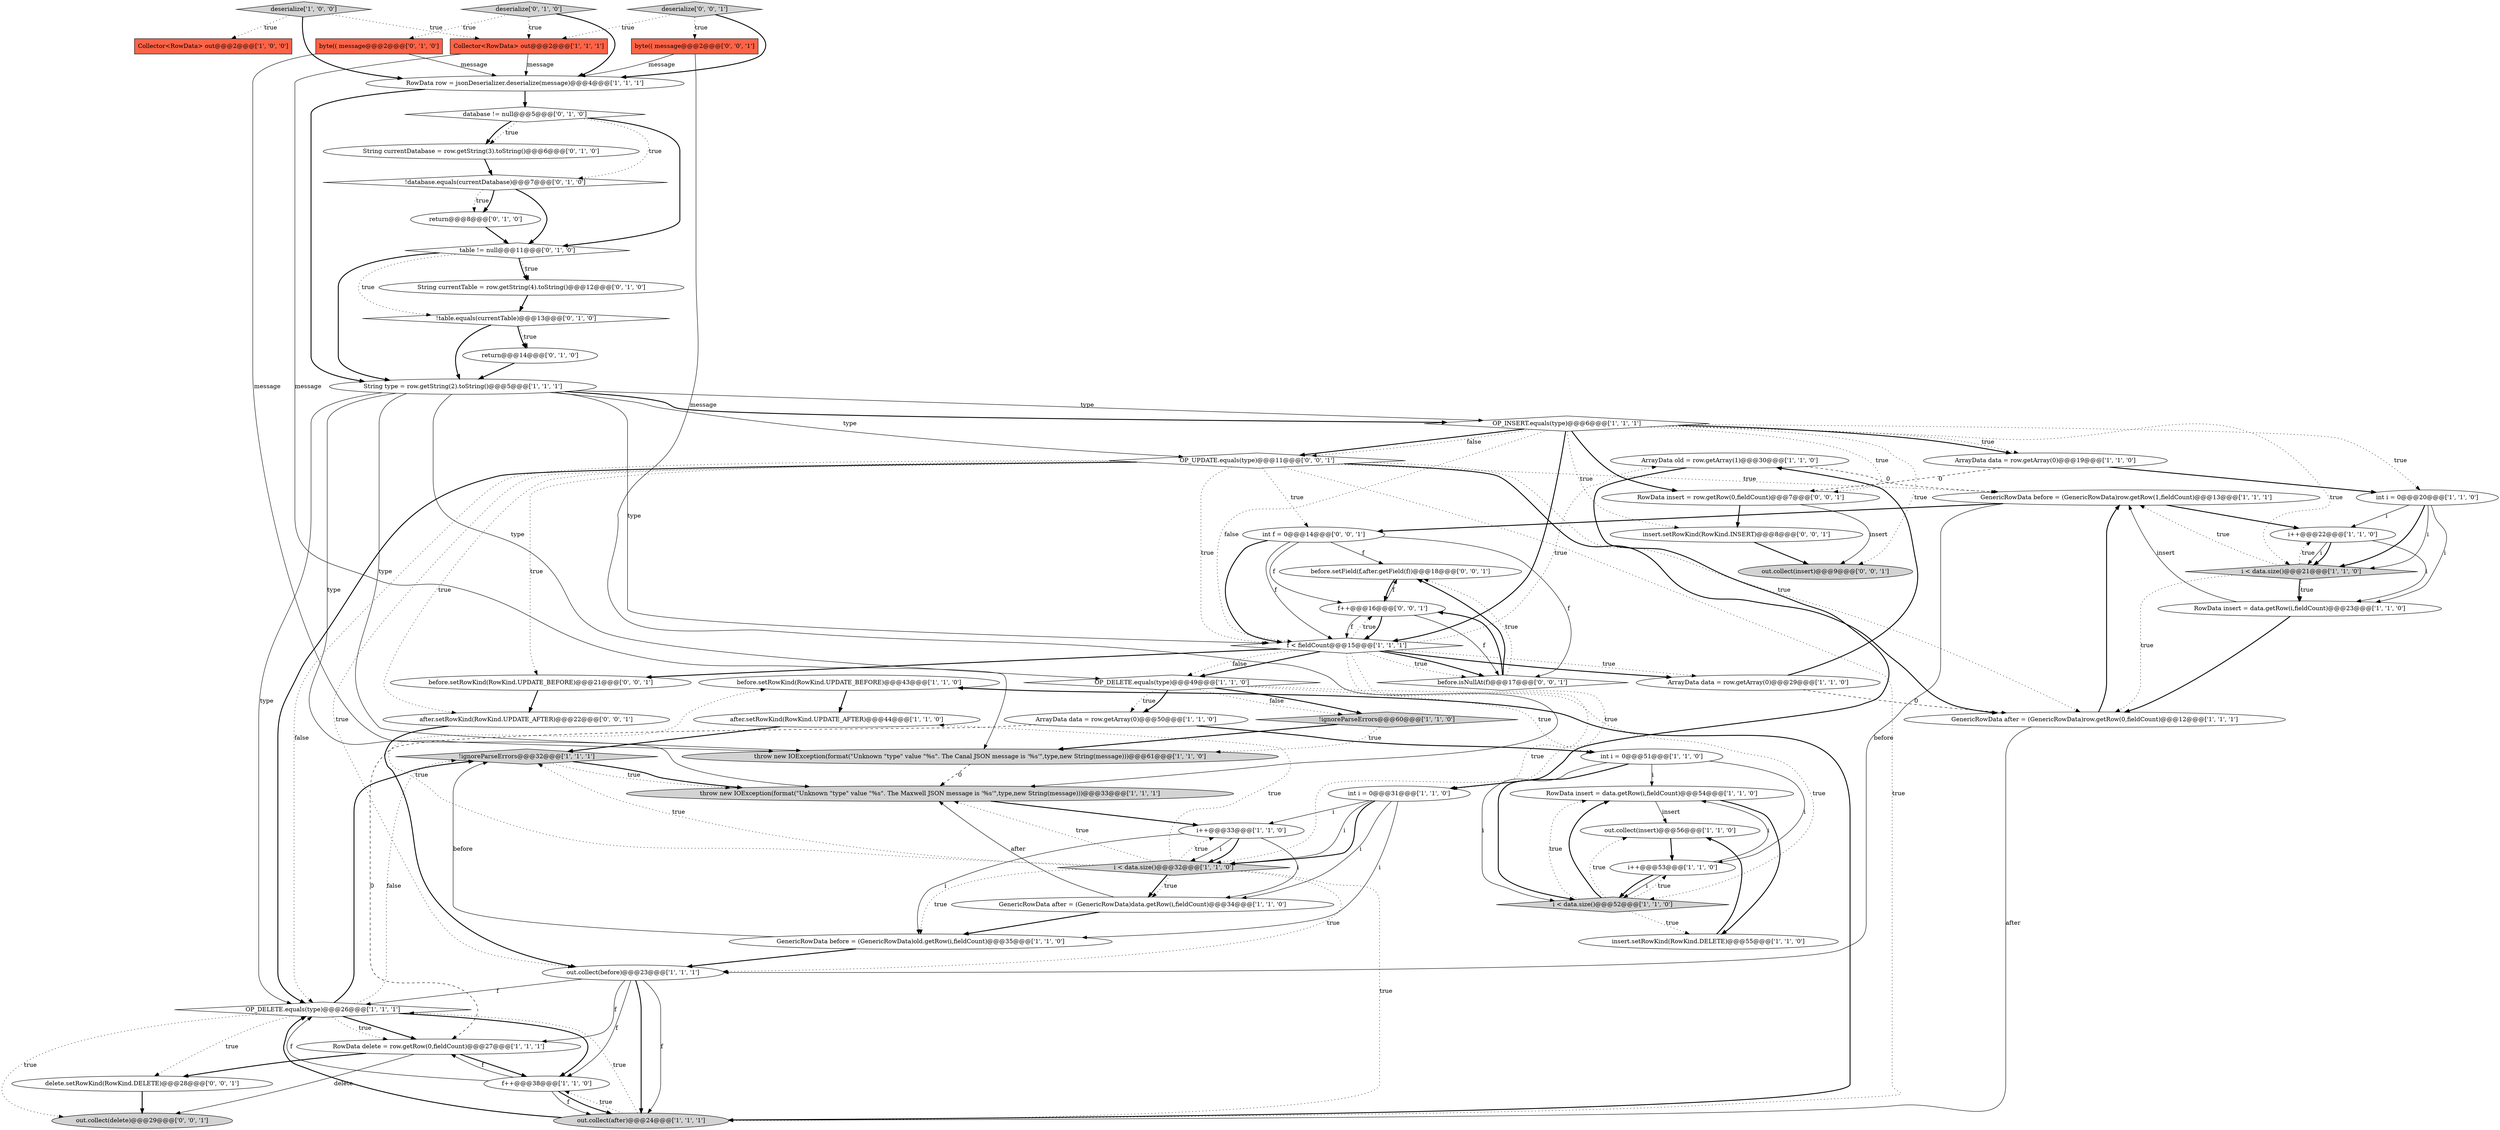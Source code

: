 digraph {
17 [style = filled, label = "before.setRowKind(RowKind.UPDATE_BEFORE)@@@43@@@['1', '1', '0']", fillcolor = white, shape = ellipse image = "AAA0AAABBB1BBB"];
6 [style = filled, label = "throw new IOException(format(\"Unknown \"type\" value \"%s\". The Canal JSON message is '%s'\",type,new String(message)))@@@61@@@['1', '1', '0']", fillcolor = lightgray, shape = ellipse image = "AAA0AAABBB1BBB"];
55 [style = filled, label = "deserialize['0', '0', '1']", fillcolor = lightgray, shape = diamond image = "AAA0AAABBB3BBB"];
36 [style = filled, label = "OP_DELETE.equals(type)@@@26@@@['1', '1', '1']", fillcolor = white, shape = diamond image = "AAA0AAABBB1BBB"];
16 [style = filled, label = "i++@@@22@@@['1', '1', '0']", fillcolor = white, shape = ellipse image = "AAA0AAABBB1BBB"];
60 [style = filled, label = "out.collect(insert)@@@9@@@['0', '0', '1']", fillcolor = lightgray, shape = ellipse image = "AAA0AAABBB3BBB"];
41 [style = filled, label = "return@@@8@@@['0', '1', '0']", fillcolor = white, shape = ellipse image = "AAA1AAABBB2BBB"];
40 [style = filled, label = "database != null@@@5@@@['0', '1', '0']", fillcolor = white, shape = diamond image = "AAA1AAABBB2BBB"];
13 [style = filled, label = "Collector<RowData> out@@@2@@@['1', '1', '1']", fillcolor = tomato, shape = box image = "AAA0AAABBB1BBB"];
25 [style = filled, label = "RowData insert = data.getRow(i,fieldCount)@@@54@@@['1', '1', '0']", fillcolor = white, shape = ellipse image = "AAA0AAABBB1BBB"];
61 [style = filled, label = "out.collect(delete)@@@29@@@['0', '0', '1']", fillcolor = lightgray, shape = ellipse image = "AAA0AAABBB3BBB"];
11 [style = filled, label = "Collector<RowData> out@@@2@@@['1', '0', '0']", fillcolor = tomato, shape = box image = "AAA0AAABBB1BBB"];
53 [style = filled, label = "before.setField(f,after.getField(f))@@@18@@@['0', '0', '1']", fillcolor = white, shape = ellipse image = "AAA0AAABBB3BBB"];
48 [style = filled, label = "deserialize['0', '1', '0']", fillcolor = lightgray, shape = diamond image = "AAA0AAABBB2BBB"];
33 [style = filled, label = "GenericRowData before = (GenericRowData)old.getRow(i,fieldCount)@@@35@@@['1', '1', '0']", fillcolor = white, shape = ellipse image = "AAA0AAABBB1BBB"];
20 [style = filled, label = "OP_INSERT.equals(type)@@@6@@@['1', '1', '1']", fillcolor = white, shape = diamond image = "AAA0AAABBB1BBB"];
52 [style = filled, label = "before.isNullAt(f)@@@17@@@['0', '0', '1']", fillcolor = white, shape = diamond image = "AAA0AAABBB3BBB"];
32 [style = filled, label = "ArrayData old = row.getArray(1)@@@30@@@['1', '1', '0']", fillcolor = white, shape = ellipse image = "AAA0AAABBB1BBB"];
4 [style = filled, label = "f < fieldCount@@@15@@@['1', '1', '1']", fillcolor = white, shape = diamond image = "AAA0AAABBB1BBB"];
23 [style = filled, label = "ArrayData data = row.getArray(0)@@@50@@@['1', '1', '0']", fillcolor = white, shape = ellipse image = "AAA0AAABBB1BBB"];
57 [style = filled, label = "byte(( message@@@2@@@['0', '0', '1']", fillcolor = tomato, shape = box image = "AAA0AAABBB3BBB"];
0 [style = filled, label = "GenericRowData before = (GenericRowData)row.getRow(1,fieldCount)@@@13@@@['1', '1', '1']", fillcolor = white, shape = ellipse image = "AAA0AAABBB1BBB"];
43 [style = filled, label = "table != null@@@11@@@['0', '1', '0']", fillcolor = white, shape = diamond image = "AAA1AAABBB2BBB"];
19 [style = filled, label = "after.setRowKind(RowKind.UPDATE_AFTER)@@@44@@@['1', '1', '0']", fillcolor = white, shape = ellipse image = "AAA0AAABBB1BBB"];
38 [style = filled, label = "RowData delete = row.getRow(0,fieldCount)@@@27@@@['1', '1', '1']", fillcolor = white, shape = ellipse image = "AAA0AAABBB1BBB"];
51 [style = filled, label = "f++@@@16@@@['0', '0', '1']", fillcolor = white, shape = ellipse image = "AAA0AAABBB3BBB"];
59 [style = filled, label = "int f = 0@@@14@@@['0', '0', '1']", fillcolor = white, shape = ellipse image = "AAA0AAABBB3BBB"];
15 [style = filled, label = "RowData insert = data.getRow(i,fieldCount)@@@23@@@['1', '1', '0']", fillcolor = white, shape = ellipse image = "AAA0AAABBB1BBB"];
39 [style = filled, label = "i < data.size()@@@32@@@['1', '1', '0']", fillcolor = lightgray, shape = diamond image = "AAA0AAABBB1BBB"];
12 [style = filled, label = "out.collect(insert)@@@56@@@['1', '1', '0']", fillcolor = white, shape = ellipse image = "AAA0AAABBB1BBB"];
31 [style = filled, label = "GenericRowData after = (GenericRowData)row.getRow(0,fieldCount)@@@12@@@['1', '1', '1']", fillcolor = white, shape = ellipse image = "AAA0AAABBB1BBB"];
1 [style = filled, label = "insert.setRowKind(RowKind.DELETE)@@@55@@@['1', '1', '0']", fillcolor = white, shape = ellipse image = "AAA0AAABBB1BBB"];
54 [style = filled, label = "insert.setRowKind(RowKind.INSERT)@@@8@@@['0', '0', '1']", fillcolor = white, shape = ellipse image = "AAA0AAABBB3BBB"];
2 [style = filled, label = "i++@@@33@@@['1', '1', '0']", fillcolor = white, shape = ellipse image = "AAA0AAABBB1BBB"];
29 [style = filled, label = "f++@@@38@@@['1', '1', '0']", fillcolor = white, shape = ellipse image = "AAA0AAABBB1BBB"];
7 [style = filled, label = "i < data.size()@@@52@@@['1', '1', '0']", fillcolor = lightgray, shape = diamond image = "AAA0AAABBB1BBB"];
5 [style = filled, label = "!ignoreParseErrors@@@32@@@['1', '1', '1']", fillcolor = lightgray, shape = diamond image = "AAA0AAABBB1BBB"];
45 [style = filled, label = "!table.equals(currentTable)@@@13@@@['0', '1', '0']", fillcolor = white, shape = diamond image = "AAA1AAABBB2BBB"];
46 [style = filled, label = "!database.equals(currentDatabase)@@@7@@@['0', '1', '0']", fillcolor = white, shape = diamond image = "AAA1AAABBB2BBB"];
58 [style = filled, label = "delete.setRowKind(RowKind.DELETE)@@@28@@@['0', '0', '1']", fillcolor = white, shape = ellipse image = "AAA0AAABBB3BBB"];
8 [style = filled, label = "!ignoreParseErrors@@@60@@@['1', '1', '0']", fillcolor = lightgray, shape = diamond image = "AAA0AAABBB1BBB"];
28 [style = filled, label = "int i = 0@@@31@@@['1', '1', '0']", fillcolor = white, shape = ellipse image = "AAA0AAABBB1BBB"];
34 [style = filled, label = "RowData row = jsonDeserializer.deserialize(message)@@@4@@@['1', '1', '1']", fillcolor = white, shape = ellipse image = "AAA0AAABBB1BBB"];
9 [style = filled, label = "throw new IOException(format(\"Unknown \"type\" value \"%s\". The Maxwell JSON message is '%s'\",type,new String(message)))@@@33@@@['1', '1', '1']", fillcolor = lightgray, shape = ellipse image = "AAA0AAABBB1BBB"];
30 [style = filled, label = "int i = 0@@@51@@@['1', '1', '0']", fillcolor = white, shape = ellipse image = "AAA0AAABBB1BBB"];
42 [style = filled, label = "String currentDatabase = row.getString(3).toString()@@@6@@@['0', '1', '0']", fillcolor = white, shape = ellipse image = "AAA1AAABBB2BBB"];
49 [style = filled, label = "return@@@14@@@['0', '1', '0']", fillcolor = white, shape = ellipse image = "AAA1AAABBB2BBB"];
35 [style = filled, label = "ArrayData data = row.getArray(0)@@@19@@@['1', '1', '0']", fillcolor = white, shape = ellipse image = "AAA0AAABBB1BBB"];
18 [style = filled, label = "out.collect(after)@@@24@@@['1', '1', '1']", fillcolor = lightgray, shape = ellipse image = "AAA0AAABBB1BBB"];
22 [style = filled, label = "i++@@@53@@@['1', '1', '0']", fillcolor = white, shape = ellipse image = "AAA0AAABBB1BBB"];
47 [style = filled, label = "byte(( message@@@2@@@['0', '1', '0']", fillcolor = tomato, shape = box image = "AAA0AAABBB2BBB"];
27 [style = filled, label = "ArrayData data = row.getArray(0)@@@29@@@['1', '1', '0']", fillcolor = white, shape = ellipse image = "AAA0AAABBB1BBB"];
14 [style = filled, label = "deserialize['1', '0', '0']", fillcolor = lightgray, shape = diamond image = "AAA0AAABBB1BBB"];
3 [style = filled, label = "String type = row.getString(2).toString()@@@5@@@['1', '1', '1']", fillcolor = white, shape = ellipse image = "AAA0AAABBB1BBB"];
56 [style = filled, label = "before.setRowKind(RowKind.UPDATE_BEFORE)@@@21@@@['0', '0', '1']", fillcolor = white, shape = ellipse image = "AAA0AAABBB3BBB"];
44 [style = filled, label = "String currentTable = row.getString(4).toString()@@@12@@@['0', '1', '0']", fillcolor = white, shape = ellipse image = "AAA1AAABBB2BBB"];
21 [style = filled, label = "i < data.size()@@@21@@@['1', '1', '0']", fillcolor = lightgray, shape = diamond image = "AAA0AAABBB1BBB"];
62 [style = filled, label = "after.setRowKind(RowKind.UPDATE_AFTER)@@@22@@@['0', '0', '1']", fillcolor = white, shape = ellipse image = "AAA0AAABBB3BBB"];
37 [style = filled, label = "out.collect(before)@@@23@@@['1', '1', '1']", fillcolor = white, shape = ellipse image = "AAA0AAABBB1BBB"];
24 [style = filled, label = "OP_DELETE.equals(type)@@@49@@@['1', '1', '0']", fillcolor = white, shape = diamond image = "AAA0AAABBB1BBB"];
50 [style = filled, label = "OP_UPDATE.equals(type)@@@11@@@['0', '0', '1']", fillcolor = white, shape = diamond image = "AAA0AAABBB3BBB"];
63 [style = filled, label = "RowData insert = row.getRow(0,fieldCount)@@@7@@@['0', '0', '1']", fillcolor = white, shape = ellipse image = "AAA0AAABBB3BBB"];
10 [style = filled, label = "GenericRowData after = (GenericRowData)data.getRow(i,fieldCount)@@@34@@@['1', '1', '0']", fillcolor = white, shape = ellipse image = "AAA0AAABBB1BBB"];
26 [style = filled, label = "int i = 0@@@20@@@['1', '1', '0']", fillcolor = white, shape = ellipse image = "AAA0AAABBB1BBB"];
23->30 [style = bold, label=""];
37->29 [style = solid, label="f"];
59->52 [style = solid, label="f"];
40->42 [style = dotted, label="true"];
20->21 [style = dotted, label="true"];
51->4 [style = solid, label="f"];
39->19 [style = dotted, label="true"];
27->32 [style = bold, label=""];
43->3 [style = bold, label=""];
3->20 [style = solid, label="type"];
6->9 [style = dashed, label="0"];
25->1 [style = bold, label=""];
49->3 [style = bold, label=""];
4->51 [style = dotted, label="true"];
4->24 [style = bold, label=""];
30->7 [style = bold, label=""];
32->28 [style = bold, label=""];
28->39 [style = bold, label=""];
4->39 [style = dotted, label="true"];
3->4 [style = solid, label="type"];
33->5 [style = solid, label="before"];
4->27 [style = dotted, label="true"];
26->21 [style = solid, label="i"];
59->4 [style = bold, label=""];
48->34 [style = bold, label=""];
39->5 [style = dotted, label="true"];
29->18 [style = solid, label="f"];
26->15 [style = solid, label="i"];
36->38 [style = bold, label=""];
36->58 [style = dotted, label="true"];
27->31 [style = dashed, label="0"];
2->33 [style = solid, label="i"];
52->53 [style = bold, label=""];
24->8 [style = dotted, label="false"];
35->26 [style = bold, label=""];
43->44 [style = bold, label=""];
4->28 [style = dotted, label="true"];
36->38 [style = dotted, label="true"];
21->0 [style = dotted, label="true"];
28->39 [style = solid, label="i"];
50->36 [style = dotted, label="false"];
26->21 [style = bold, label=""];
50->56 [style = dotted, label="true"];
50->59 [style = dotted, label="true"];
23->38 [style = dashed, label="0"];
22->25 [style = solid, label="i"];
19->5 [style = bold, label=""];
5->9 [style = dotted, label="true"];
1->12 [style = bold, label=""];
37->18 [style = bold, label=""];
20->4 [style = bold, label=""];
18->29 [style = dotted, label="true"];
15->31 [style = bold, label=""];
39->18 [style = dotted, label="true"];
50->31 [style = bold, label=""];
33->37 [style = bold, label=""];
21->15 [style = dotted, label="true"];
50->4 [style = dotted, label="true"];
46->41 [style = dotted, label="true"];
55->57 [style = dotted, label="true"];
29->36 [style = solid, label="f"];
53->51 [style = bold, label=""];
20->54 [style = dotted, label="true"];
24->23 [style = dotted, label="true"];
37->36 [style = solid, label="f"];
20->35 [style = bold, label=""];
52->51 [style = bold, label=""];
4->56 [style = bold, label=""];
15->0 [style = solid, label="insert"];
58->61 [style = bold, label=""];
4->52 [style = bold, label=""];
63->54 [style = bold, label=""];
57->34 [style = solid, label="message"];
45->49 [style = dotted, label="true"];
50->62 [style = dotted, label="true"];
14->34 [style = bold, label=""];
16->15 [style = solid, label="i"];
22->7 [style = solid, label="i"];
57->9 [style = solid, label="message"];
7->25 [style = dotted, label="true"];
46->41 [style = bold, label=""];
13->6 [style = solid, label="message"];
51->4 [style = bold, label=""];
7->22 [style = dotted, label="true"];
4->32 [style = dotted, label="true"];
55->13 [style = dotted, label="true"];
24->30 [style = dotted, label="true"];
3->36 [style = solid, label="type"];
39->17 [style = dotted, label="true"];
51->52 [style = solid, label="f"];
3->9 [style = solid, label="type"];
46->43 [style = bold, label=""];
51->53 [style = solid, label="f"];
50->36 [style = bold, label=""];
48->13 [style = dotted, label="true"];
40->42 [style = bold, label=""];
3->6 [style = solid, label="type"];
0->59 [style = bold, label=""];
21->15 [style = bold, label=""];
26->16 [style = solid, label="i"];
2->39 [style = bold, label=""];
50->37 [style = dotted, label="true"];
40->43 [style = bold, label=""];
24->7 [style = dotted, label="true"];
17->19 [style = bold, label=""];
63->60 [style = solid, label="insert"];
4->27 [style = bold, label=""];
38->58 [style = bold, label=""];
8->6 [style = dotted, label="true"];
4->52 [style = dotted, label="true"];
7->1 [style = dotted, label="true"];
8->6 [style = bold, label=""];
2->10 [style = solid, label="i"];
25->12 [style = solid, label="insert"];
59->4 [style = solid, label="f"];
32->0 [style = dashed, label="0"];
37->38 [style = solid, label="f"];
2->39 [style = solid, label="i"];
39->10 [style = bold, label=""];
14->13 [style = dotted, label="true"];
20->63 [style = bold, label=""];
36->5 [style = dotted, label="false"];
20->35 [style = dotted, label="true"];
39->33 [style = dotted, label="true"];
28->2 [style = solid, label="i"];
7->25 [style = bold, label=""];
52->53 [style = dotted, label="true"];
4->24 [style = dotted, label="false"];
43->45 [style = dotted, label="true"];
3->24 [style = solid, label="type"];
29->18 [style = bold, label=""];
24->8 [style = bold, label=""];
21->16 [style = dotted, label="true"];
37->18 [style = solid, label="f"];
21->31 [style = dotted, label="true"];
16->21 [style = solid, label="i"];
54->60 [style = bold, label=""];
39->9 [style = dotted, label="true"];
31->18 [style = solid, label="after"];
18->36 [style = dotted, label="true"];
20->63 [style = dotted, label="true"];
13->34 [style = solid, label="message"];
20->26 [style = dotted, label="true"];
3->50 [style = solid, label="type"];
20->60 [style = dotted, label="true"];
47->6 [style = solid, label="message"];
20->50 [style = bold, label=""];
36->29 [style = bold, label=""];
24->23 [style = bold, label=""];
56->62 [style = bold, label=""];
62->37 [style = bold, label=""];
40->46 [style = dotted, label="true"];
7->12 [style = dotted, label="true"];
38->29 [style = bold, label=""];
41->43 [style = bold, label=""];
30->22 [style = solid, label="i"];
9->2 [style = bold, label=""];
44->45 [style = bold, label=""];
50->31 [style = dotted, label="true"];
35->63 [style = dashed, label="0"];
28->33 [style = solid, label="i"];
30->7 [style = solid, label="i"];
36->5 [style = bold, label=""];
34->40 [style = bold, label=""];
48->47 [style = dotted, label="true"];
5->9 [style = bold, label=""];
34->3 [style = bold, label=""];
30->25 [style = solid, label="i"];
45->49 [style = bold, label=""];
3->20 [style = bold, label=""];
12->22 [style = bold, label=""];
45->3 [style = bold, label=""];
59->53 [style = solid, label="f"];
47->34 [style = solid, label="message"];
39->2 [style = dotted, label="true"];
16->21 [style = bold, label=""];
20->50 [style = dotted, label="false"];
50->18 [style = dotted, label="true"];
0->37 [style = solid, label="before"];
22->7 [style = bold, label=""];
50->0 [style = dotted, label="true"];
38->61 [style = solid, label="delete"];
42->46 [style = bold, label=""];
39->37 [style = dotted, label="true"];
36->61 [style = dotted, label="true"];
28->10 [style = solid, label="i"];
29->38 [style = solid, label="f"];
18->36 [style = bold, label=""];
18->17 [style = bold, label=""];
39->10 [style = dotted, label="true"];
14->11 [style = dotted, label="true"];
43->44 [style = dotted, label="true"];
59->51 [style = solid, label="f"];
10->33 [style = bold, label=""];
20->4 [style = dotted, label="false"];
10->9 [style = solid, label="after"];
55->34 [style = bold, label=""];
31->0 [style = bold, label=""];
0->16 [style = bold, label=""];
}
